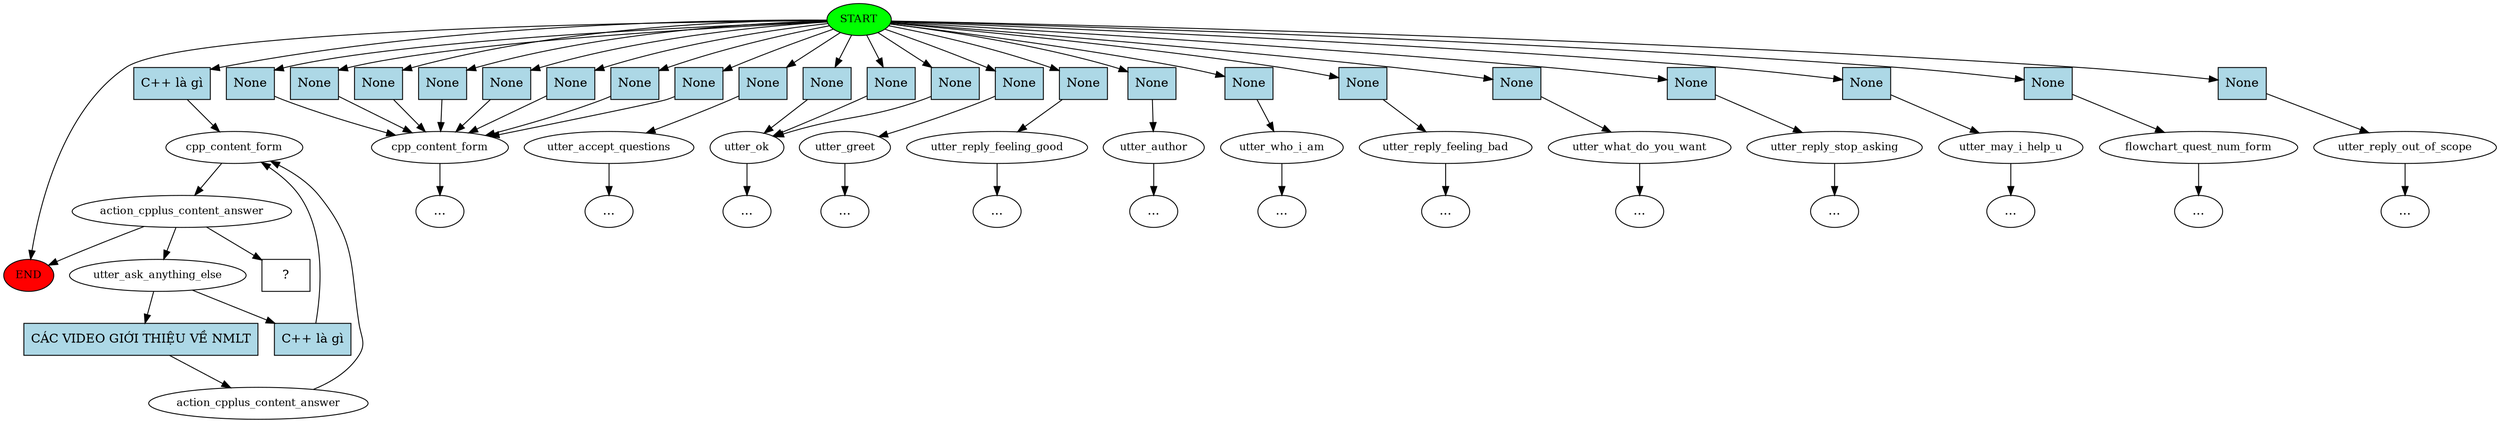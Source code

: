 digraph  {
0 [class="start active", fillcolor=green, fontsize=12, label=START, style=filled];
"-1" [class=end, fillcolor=red, fontsize=12, label=END, style=filled];
1 [class="", fontsize=12, label=cpp_content_form];
3 [class="", fontsize=12, label=utter_accept_questions];
5 [class="", fontsize=12, label=utter_ok];
7 [class="", fontsize=12, label=utter_greet];
8 [class="", fontsize=12, label=utter_reply_feeling_good];
"-10" [class=ellipsis, label="..."];
9 [class="", fontsize=12, label=utter_author];
"-11" [class=ellipsis, label="..."];
10 [class="", fontsize=12, label=utter_who_i_am];
"-12" [class=ellipsis, label="..."];
11 [class="", fontsize=12, label=utter_reply_feeling_bad];
"-14" [class=ellipsis, label="..."];
13 [class="", fontsize=12, label=utter_what_do_you_want];
"-15" [class=ellipsis, label="..."];
15 [class="", fontsize=12, label=utter_reply_stop_asking];
"-17" [class=ellipsis, label="..."];
16 [class="", fontsize=12, label=utter_may_i_help_u];
"-18" [class=ellipsis, label="..."];
"-57" [class=ellipsis, label="..."];
62 [class="", fontsize=12, label=flowchart_quest_num_form];
"-64" [class=ellipsis, label="..."];
"-67" [class=ellipsis, label="..."];
66 [class="", fontsize=12, label=utter_reply_out_of_scope];
"-68" [class=ellipsis, label="..."];
"-81" [class=ellipsis, label="..."];
"-82" [class=ellipsis, label="..."];
81 [class=active, fontsize=12, label=cpp_content_form];
82 [class=active, fontsize=12, label=action_cpplus_content_answer];
83 [class=active, fontsize=12, label=utter_ask_anything_else];
89 [class=active, fontsize=12, label=action_cpplus_content_answer];
92 [class="intent dashed active", label="  ?  ", shape=rect];
93 [class=intent, fillcolor=lightblue, label=None, shape=rect, style=filled];
94 [class=intent, fillcolor=lightblue, label=None, shape=rect, style=filled];
95 [class=intent, fillcolor=lightblue, label=None, shape=rect, style=filled];
96 [class=intent, fillcolor=lightblue, label=None, shape=rect, style=filled];
97 [class=intent, fillcolor=lightblue, label=None, shape=rect, style=filled];
98 [class=intent, fillcolor=lightblue, label=None, shape=rect, style=filled];
99 [class=intent, fillcolor=lightblue, label=None, shape=rect, style=filled];
100 [class=intent, fillcolor=lightblue, label=None, shape=rect, style=filled];
101 [class=intent, fillcolor=lightblue, label=None, shape=rect, style=filled];
102 [class=intent, fillcolor=lightblue, label=None, shape=rect, style=filled];
103 [class=intent, fillcolor=lightblue, label=None, shape=rect, style=filled];
104 [class=intent, fillcolor=lightblue, label=None, shape=rect, style=filled];
105 [class=intent, fillcolor=lightblue, label=None, shape=rect, style=filled];
106 [class=intent, fillcolor=lightblue, label=None, shape=rect, style=filled];
107 [class=intent, fillcolor=lightblue, label=None, shape=rect, style=filled];
108 [class=intent, fillcolor=lightblue, label=None, shape=rect, style=filled];
109 [class=intent, fillcolor=lightblue, label=None, shape=rect, style=filled];
110 [class=intent, fillcolor=lightblue, label=None, shape=rect, style=filled];
111 [class=intent, fillcolor=lightblue, label=None, shape=rect, style=filled];
112 [class=intent, fillcolor=lightblue, label=None, shape=rect, style=filled];
113 [class=intent, fillcolor=lightblue, label=None, shape=rect, style=filled];
114 [class=intent, fillcolor=lightblue, label=None, shape=rect, style=filled];
115 [class="intent active", fillcolor=lightblue, label="C++ là gì", shape=rect, style=filled];
116 [class=intent, fillcolor=lightblue, label="C++ là gì", shape=rect, style=filled];
117 [class="intent active", fillcolor=lightblue, label="CÁC VIDEO GIỚI THIỆU VỀ NMLT", shape=rect, style=filled];
0 -> "-1"  [class="", key=NONE, label=""];
0 -> 93  [class="", key=0];
0 -> 94  [class="", key=0];
0 -> 95  [class="", key=0];
0 -> 96  [class="", key=0];
0 -> 97  [class="", key=0];
0 -> 98  [class="", key=0];
0 -> 99  [class="", key=0];
0 -> 100  [class="", key=0];
0 -> 101  [class="", key=0];
0 -> 102  [class="", key=0];
0 -> 103  [class="", key=0];
0 -> 104  [class="", key=0];
0 -> 105  [class="", key=0];
0 -> 106  [class="", key=0];
0 -> 107  [class="", key=0];
0 -> 108  [class="", key=0];
0 -> 109  [class="", key=0];
0 -> 110  [class="", key=0];
0 -> 111  [class="", key=0];
0 -> 112  [class="", key=0];
0 -> 113  [class="", key=0];
0 -> 114  [class="", key=0];
0 -> 115  [class=active, key=0];
1 -> "-81"  [class="", key=NONE, label=""];
3 -> "-57"  [class="", key=NONE, label=""];
5 -> "-67"  [class="", key=NONE, label=""];
7 -> "-82"  [class="", key=NONE, label=""];
8 -> "-10"  [class="", key=NONE, label=""];
9 -> "-11"  [class="", key=NONE, label=""];
10 -> "-12"  [class="", key=NONE, label=""];
11 -> "-14"  [class="", key=NONE, label=""];
13 -> "-15"  [class="", key=NONE, label=""];
15 -> "-17"  [class="", key=NONE, label=""];
16 -> "-18"  [class="", key=NONE, label=""];
62 -> "-64"  [class="", key=NONE, label=""];
66 -> "-68"  [class="", key=NONE, label=""];
81 -> 82  [class=active, key=NONE, label=""];
82 -> 83  [class=active, key=NONE, label=""];
82 -> "-1"  [class="", key=NONE, label=""];
82 -> 92  [class=active, key=NONE, label=""];
83 -> 116  [class="", key=0];
83 -> 117  [class=active, key=0];
89 -> 81  [class=active, key=NONE, label=""];
93 -> 1  [class="", key=0];
94 -> 1  [class="", key=0];
95 -> 1  [class="", key=0];
96 -> 1  [class="", key=0];
97 -> 1  [class="", key=0];
98 -> 1  [class="", key=0];
99 -> 1  [class="", key=0];
100 -> 1  [class="", key=0];
101 -> 3  [class="", key=0];
102 -> 5  [class="", key=0];
103 -> 5  [class="", key=0];
104 -> 5  [class="", key=0];
105 -> 7  [class="", key=0];
106 -> 8  [class="", key=0];
107 -> 9  [class="", key=0];
108 -> 10  [class="", key=0];
109 -> 11  [class="", key=0];
110 -> 13  [class="", key=0];
111 -> 15  [class="", key=0];
112 -> 16  [class="", key=0];
113 -> 62  [class="", key=0];
114 -> 66  [class="", key=0];
115 -> 81  [class=active, key=0];
116 -> 81  [class="", key=0];
117 -> 89  [class=active, key=0];
}
